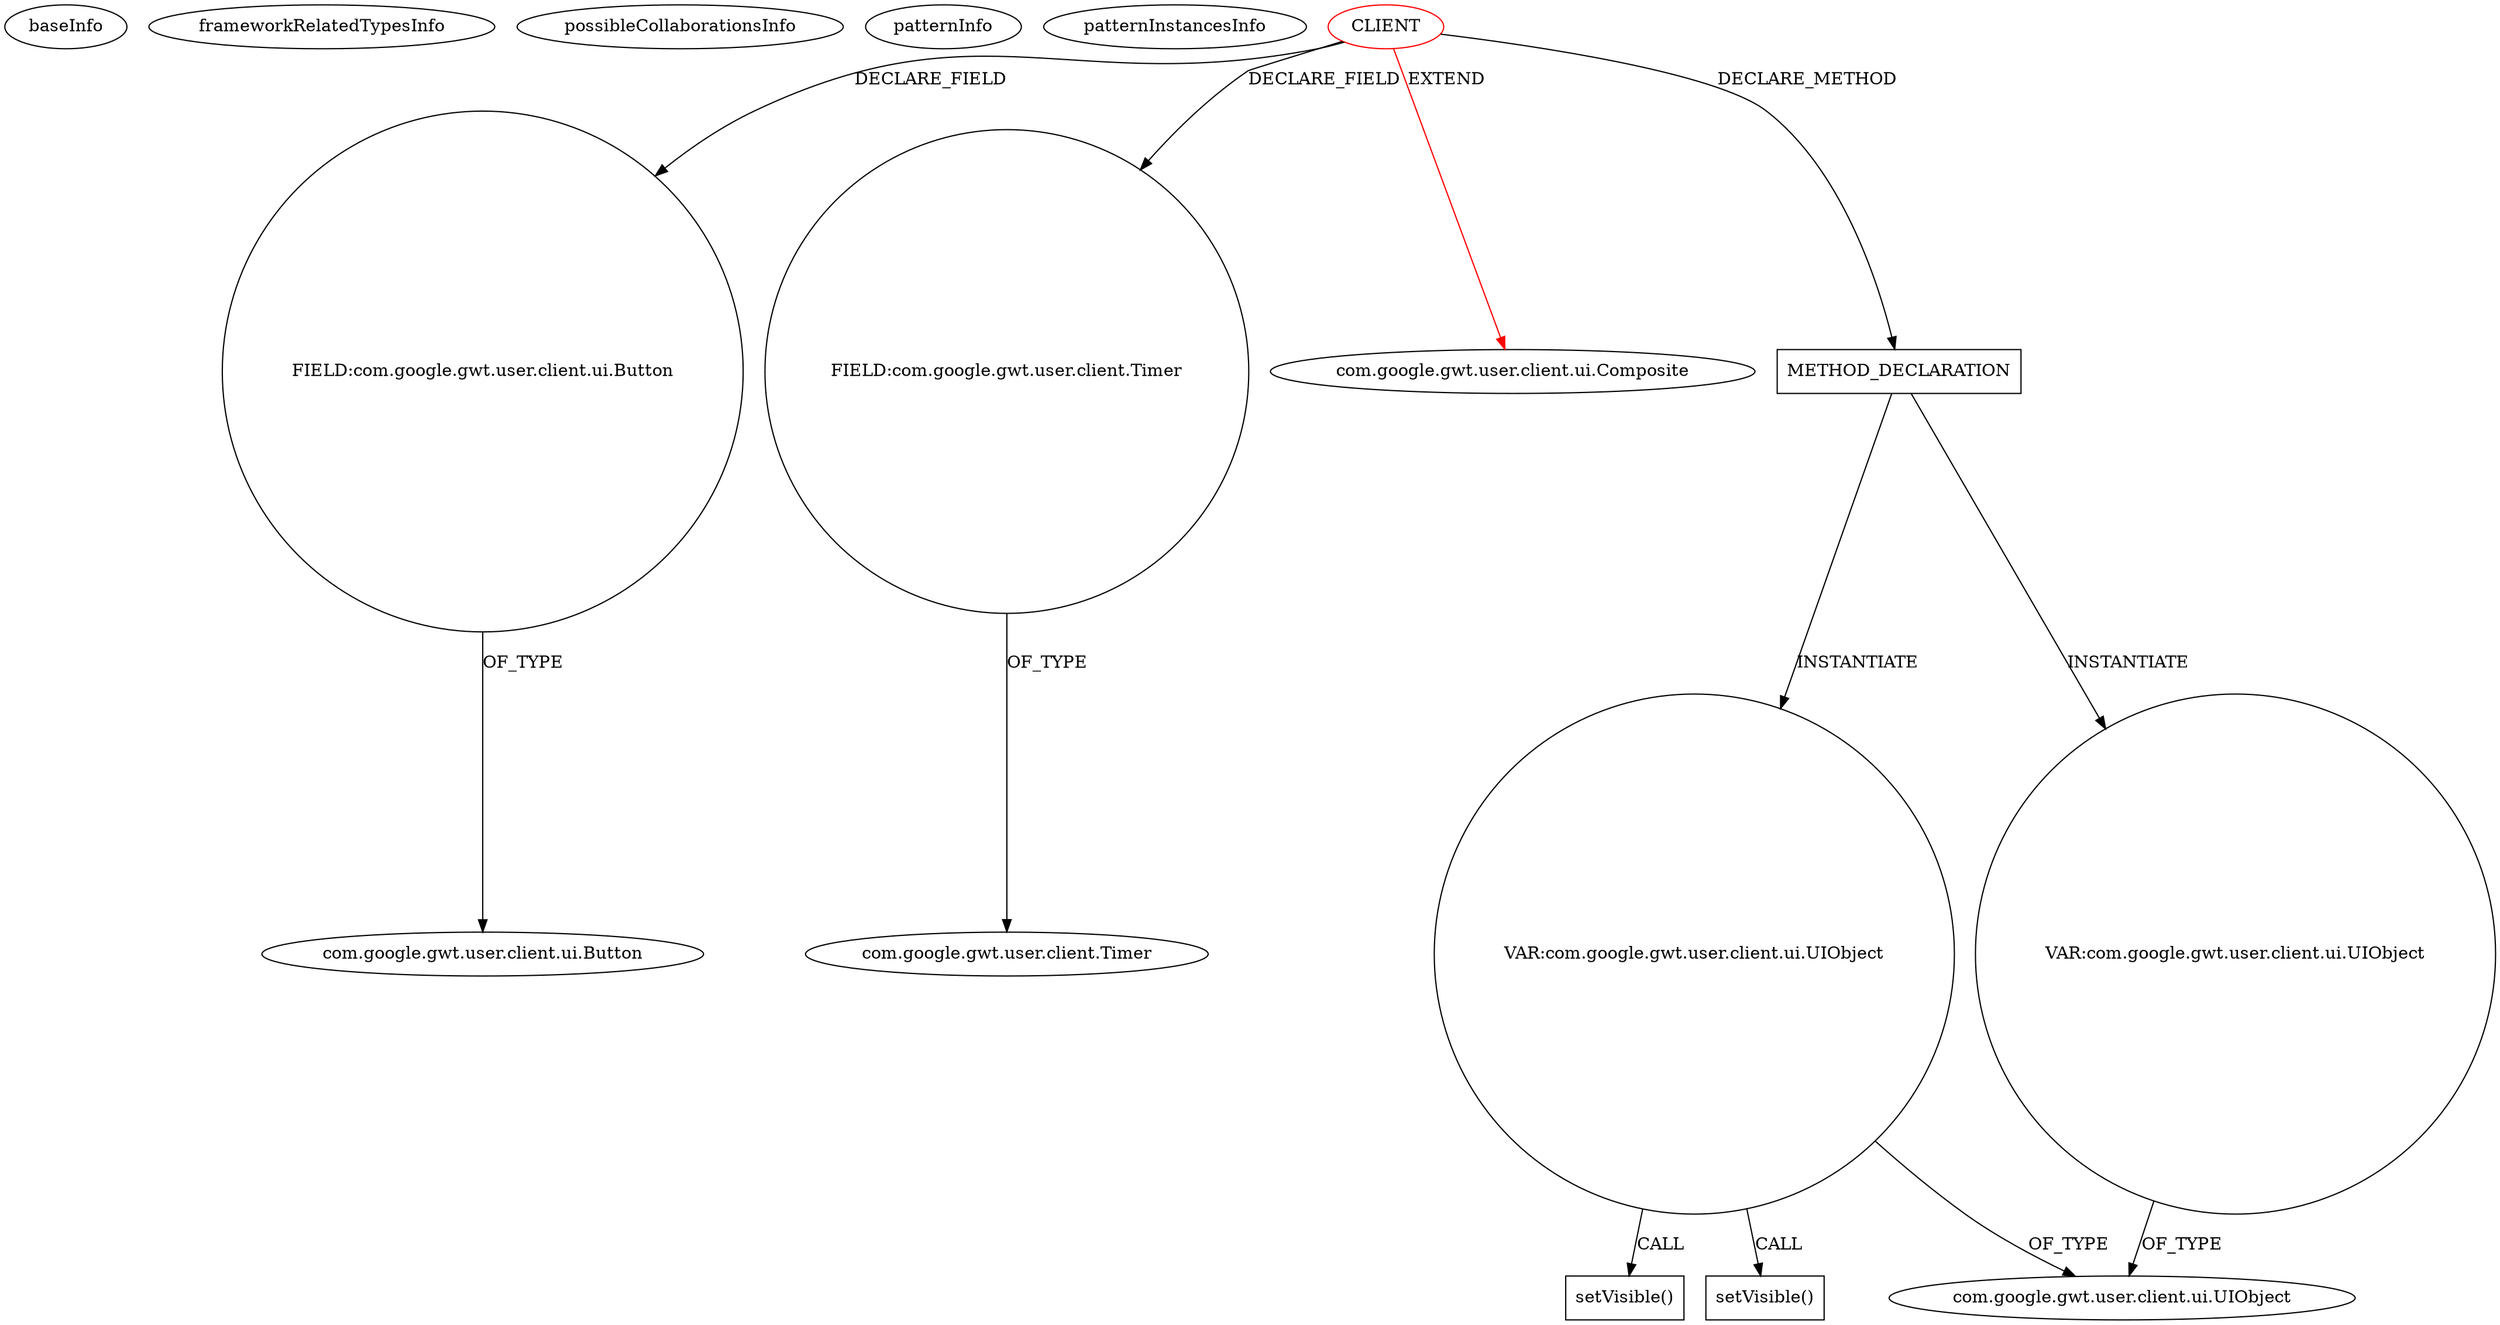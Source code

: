digraph {
baseInfo[graphId=184,category="pattern",isAnonymous=false,possibleRelation=false]
frameworkRelatedTypesInfo[0="com.google.gwt.user.client.ui.Composite"]
possibleCollaborationsInfo[]
patternInfo[frequency=2.0,patternRootClient=0]
patternInstancesInfo[0="WSDOT-WSDOT-Search-GWT~/WSDOT-WSDOT-Search-GWT/WSDOT-Search-GWT-master/src/gov/wa/wsdot/search/client/SearchWidget.java~SearchWidget~449",1="henrikerola-FaceLogin~/henrikerola-FaceLogin/FaceLogin-master/src/main/java/com/github/henrikerola/facelogin/client/LoginView.java~LoginView~1385"]
4[label="FIELD:com.google.gwt.user.client.ui.Button",vertexType="FIELD_DECLARATION",isFrameworkType=false,shape=circle]
0[label="CLIENT",vertexType="ROOT_CLIENT_CLASS_DECLARATION",isFrameworkType=false,color=red]
6[label="FIELD:com.google.gwt.user.client.Timer",vertexType="FIELD_DECLARATION",isFrameworkType=false,shape=circle]
1[label="com.google.gwt.user.client.ui.Composite",vertexType="FRAMEWORK_CLASS_TYPE",isFrameworkType=false]
7[label="com.google.gwt.user.client.Timer",vertexType="FRAMEWORK_CLASS_TYPE",isFrameworkType=false]
14[label="METHOD_DECLARATION",vertexType="CLIENT_METHOD_DECLARATION",isFrameworkType=false,shape=box]
15[label="VAR:com.google.gwt.user.client.ui.UIObject",vertexType="VARIABLE_EXPRESION",isFrameworkType=false,shape=circle]
18[label="VAR:com.google.gwt.user.client.ui.UIObject",vertexType="VARIABLE_EXPRESION",isFrameworkType=false,shape=circle]
16[label="setVisible()",vertexType="INSIDE_CALL",isFrameworkType=false,shape=box]
29[label="setVisible()",vertexType="INSIDE_CALL",isFrameworkType=false,shape=box]
17[label="com.google.gwt.user.client.ui.UIObject",vertexType="FRAMEWORK_CLASS_TYPE",isFrameworkType=false]
5[label="com.google.gwt.user.client.ui.Button",vertexType="FRAMEWORK_CLASS_TYPE",isFrameworkType=false]
0->1[label="EXTEND",color=red]
0->14[label="DECLARE_METHOD"]
14->18[label="INSTANTIATE"]
14->15[label="INSTANTIATE"]
15->29[label="CALL"]
6->7[label="OF_TYPE"]
0->4[label="DECLARE_FIELD"]
18->17[label="OF_TYPE"]
0->6[label="DECLARE_FIELD"]
4->5[label="OF_TYPE"]
15->17[label="OF_TYPE"]
15->16[label="CALL"]
}
